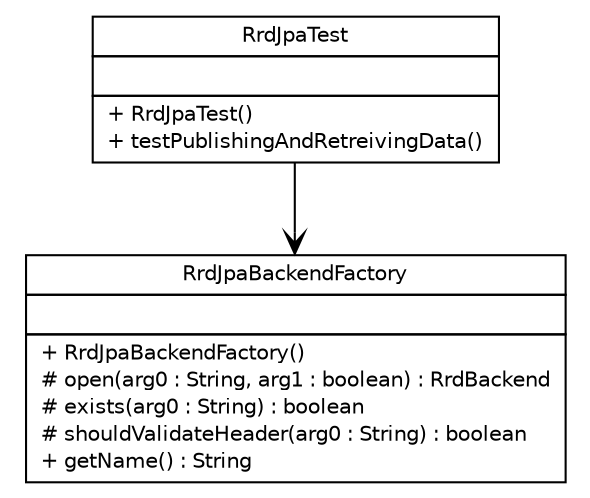 #!/usr/local/bin/dot
#
# Class diagram 
# Generated by UMLGraph version 5.1 (http://www.umlgraph.org/)
#

digraph G {
	edge [fontname="Helvetica",fontsize=10,labelfontname="Helvetica",labelfontsize=10];
	node [fontname="Helvetica",fontsize=10,shape=plaintext];
	nodesep=0.25;
	ranksep=0.5;
	// net.sereneproject.collector.rrd.RrdJpaTest
	c120 [label=<<table title="net.sereneproject.collector.rrd.RrdJpaTest" border="0" cellborder="1" cellspacing="0" cellpadding="2" port="p" href="./RrdJpaTest.html">
		<tr><td><table border="0" cellspacing="0" cellpadding="1">
<tr><td align="center" balign="center"> RrdJpaTest </td></tr>
		</table></td></tr>
		<tr><td><table border="0" cellspacing="0" cellpadding="1">
<tr><td align="left" balign="left">  </td></tr>
		</table></td></tr>
		<tr><td><table border="0" cellspacing="0" cellpadding="1">
<tr><td align="left" balign="left"> + RrdJpaTest() </td></tr>
<tr><td align="left" balign="left"> + testPublishingAndRetreivingData() </td></tr>
		</table></td></tr>
		</table>>, fontname="Helvetica", fontcolor="black", fontsize=10.0];
	// net.sereneproject.collector.rrd.RrdJpaTest NAVASSOC net.sereneproject.collector.rrd.RrdJpaBackendFactory
	c120:p -> c121:p [taillabel="", label="", headlabel="", fontname="Helvetica", fontcolor="black", fontsize=10.0, color="black", arrowhead=open];
	// net.sereneproject.collector.rrd.RrdJpaBackendFactory
	c121 [label=<<table title="net.sereneproject.collector.rrd.RrdJpaBackendFactory" border="0" cellborder="1" cellspacing="0" cellpadding="2" port="p" href="http://java.sun.com/j2se/1.4.2/docs/api/net/sereneproject/collector/rrd/RrdJpaBackendFactory.html">
		<tr><td><table border="0" cellspacing="0" cellpadding="1">
<tr><td align="center" balign="center"> RrdJpaBackendFactory </td></tr>
		</table></td></tr>
		<tr><td><table border="0" cellspacing="0" cellpadding="1">
<tr><td align="left" balign="left">  </td></tr>
		</table></td></tr>
		<tr><td><table border="0" cellspacing="0" cellpadding="1">
<tr><td align="left" balign="left"> + RrdJpaBackendFactory() </td></tr>
<tr><td align="left" balign="left"> # open(arg0 : String, arg1 : boolean) : RrdBackend </td></tr>
<tr><td align="left" balign="left"> # exists(arg0 : String) : boolean </td></tr>
<tr><td align="left" balign="left"> # shouldValidateHeader(arg0 : String) : boolean </td></tr>
<tr><td align="left" balign="left"> + getName() : String </td></tr>
		</table></td></tr>
		</table>>, fontname="Helvetica", fontcolor="black", fontsize=10.0];
}

